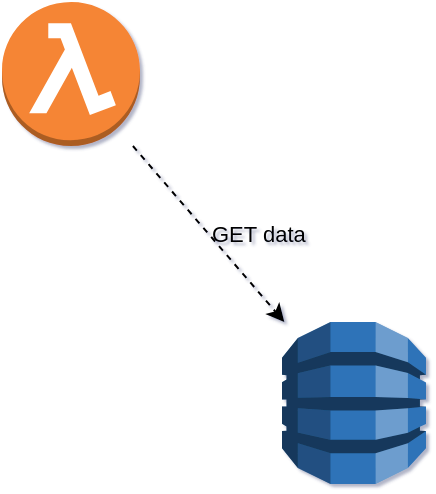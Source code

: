 <mxfile type="MultiCloud">
	<diagram id="diagram_1" name="AWS components">
		<mxGraphModel dx="1015" dy="661" grid="1" gridSize="10" guides="1" tooltips="1" connect="1" arrows="1" fold="1" page="1" pageScale="1" pageWidth="850" pageHeight="1100" math="0" shadow="1">
			<root>
				<mxCell id="0"/>
				<mxCell id="1" parent="0"/>
				<mxCell id="vertex:lambda_function:arn:aws:lambda:eu-west-1:123456789012:function:nolabel" value="&lt;b&gt;Name&lt;/b&gt;: no-label&lt;BR&gt;&lt;b&gt;ARN&lt;/b&gt;: arn:aws:lambda:eu-west-1:123456789012:function:nolabel" style="verticalLabelPosition=bottom;verticalAlign=top;aspect=fixed;align=left;pointerEvents=1;shape=mxgraph.aws3.lambda_function;prIcon=server;fillColor=#F58534;gradientColor=none;html=1;noLabel=1;" parent="1" vertex="1">
					<mxGeometry width="69" height="72" as="geometry"/>
				</mxCell>
				<mxCell id="vertex:dynamo:arn:aws:dynamodb:eu-west-1:123456789012:table/prod-dynamo-table" value="&lt;b&gt;Name&lt;/b&gt;: no-label&lt;BR&gt;&lt;b&gt;ARN&lt;/b&gt;: arn:aws:dynamodb:eu-west-1:123456789012:table/prod-dynamo-table" style="outlineConnect=0;dashed=0;verticalLabelPosition=bottom;verticalAlign=top;align=left;html=1;shape=mxgraph.aws3.dynamo_db;fillColor=#2E73B8;gradientColor=none;noLabel=1;" parent="1" vertex="1">
					<mxGeometry width="72" height="81" as="geometry" x="140" y="160"/>
				</mxCell>
				<mxCell id="edge:lambda_function:arn:aws:lambda:eu-west-1:123456789012:function:nolabel:to:dynamo:arn:aws:dynamodb:eu-west-1:123456789012:table/prod-dynamo-table" style="jettySize=auto;html=1;dashed=1;" parent="1" source="vertex:lambda_function:arn:aws:lambda:eu-west-1:123456789012:function:nolabel" target="vertex:dynamo:arn:aws:dynamodb:eu-west-1:123456789012:table/prod-dynamo-table" edge="2">
					<mxGeometry as="geometry"/>
				</mxCell>
				<mxCell id="label:lambda_function:arn:aws:lambda:eu-west-1:123456789012:function:nolabel:to:dynamo:arn:aws:dynamodb:eu-west-1:123456789012:table/prod-dynamo-table" value="GET data" style="edgeLabel;html=1;align=left;verticalAlign=middle;resizable=0;points=[];labelBackgroundColor=none;" parent="edge:lambda_function:arn:aws:lambda:eu-west-1:123456789012:function:nolabel:to:dynamo:arn:aws:dynamodb:eu-west-1:123456789012:table/prod-dynamo-table" vertex="1" connectable="0">
					<mxGeometry relative="1" as="geometry">
						<mxPoint as="offset"/>
					</mxGeometry>
				</mxCell>
			</root>
		</mxGraphModel>
	</diagram>
</mxfile>